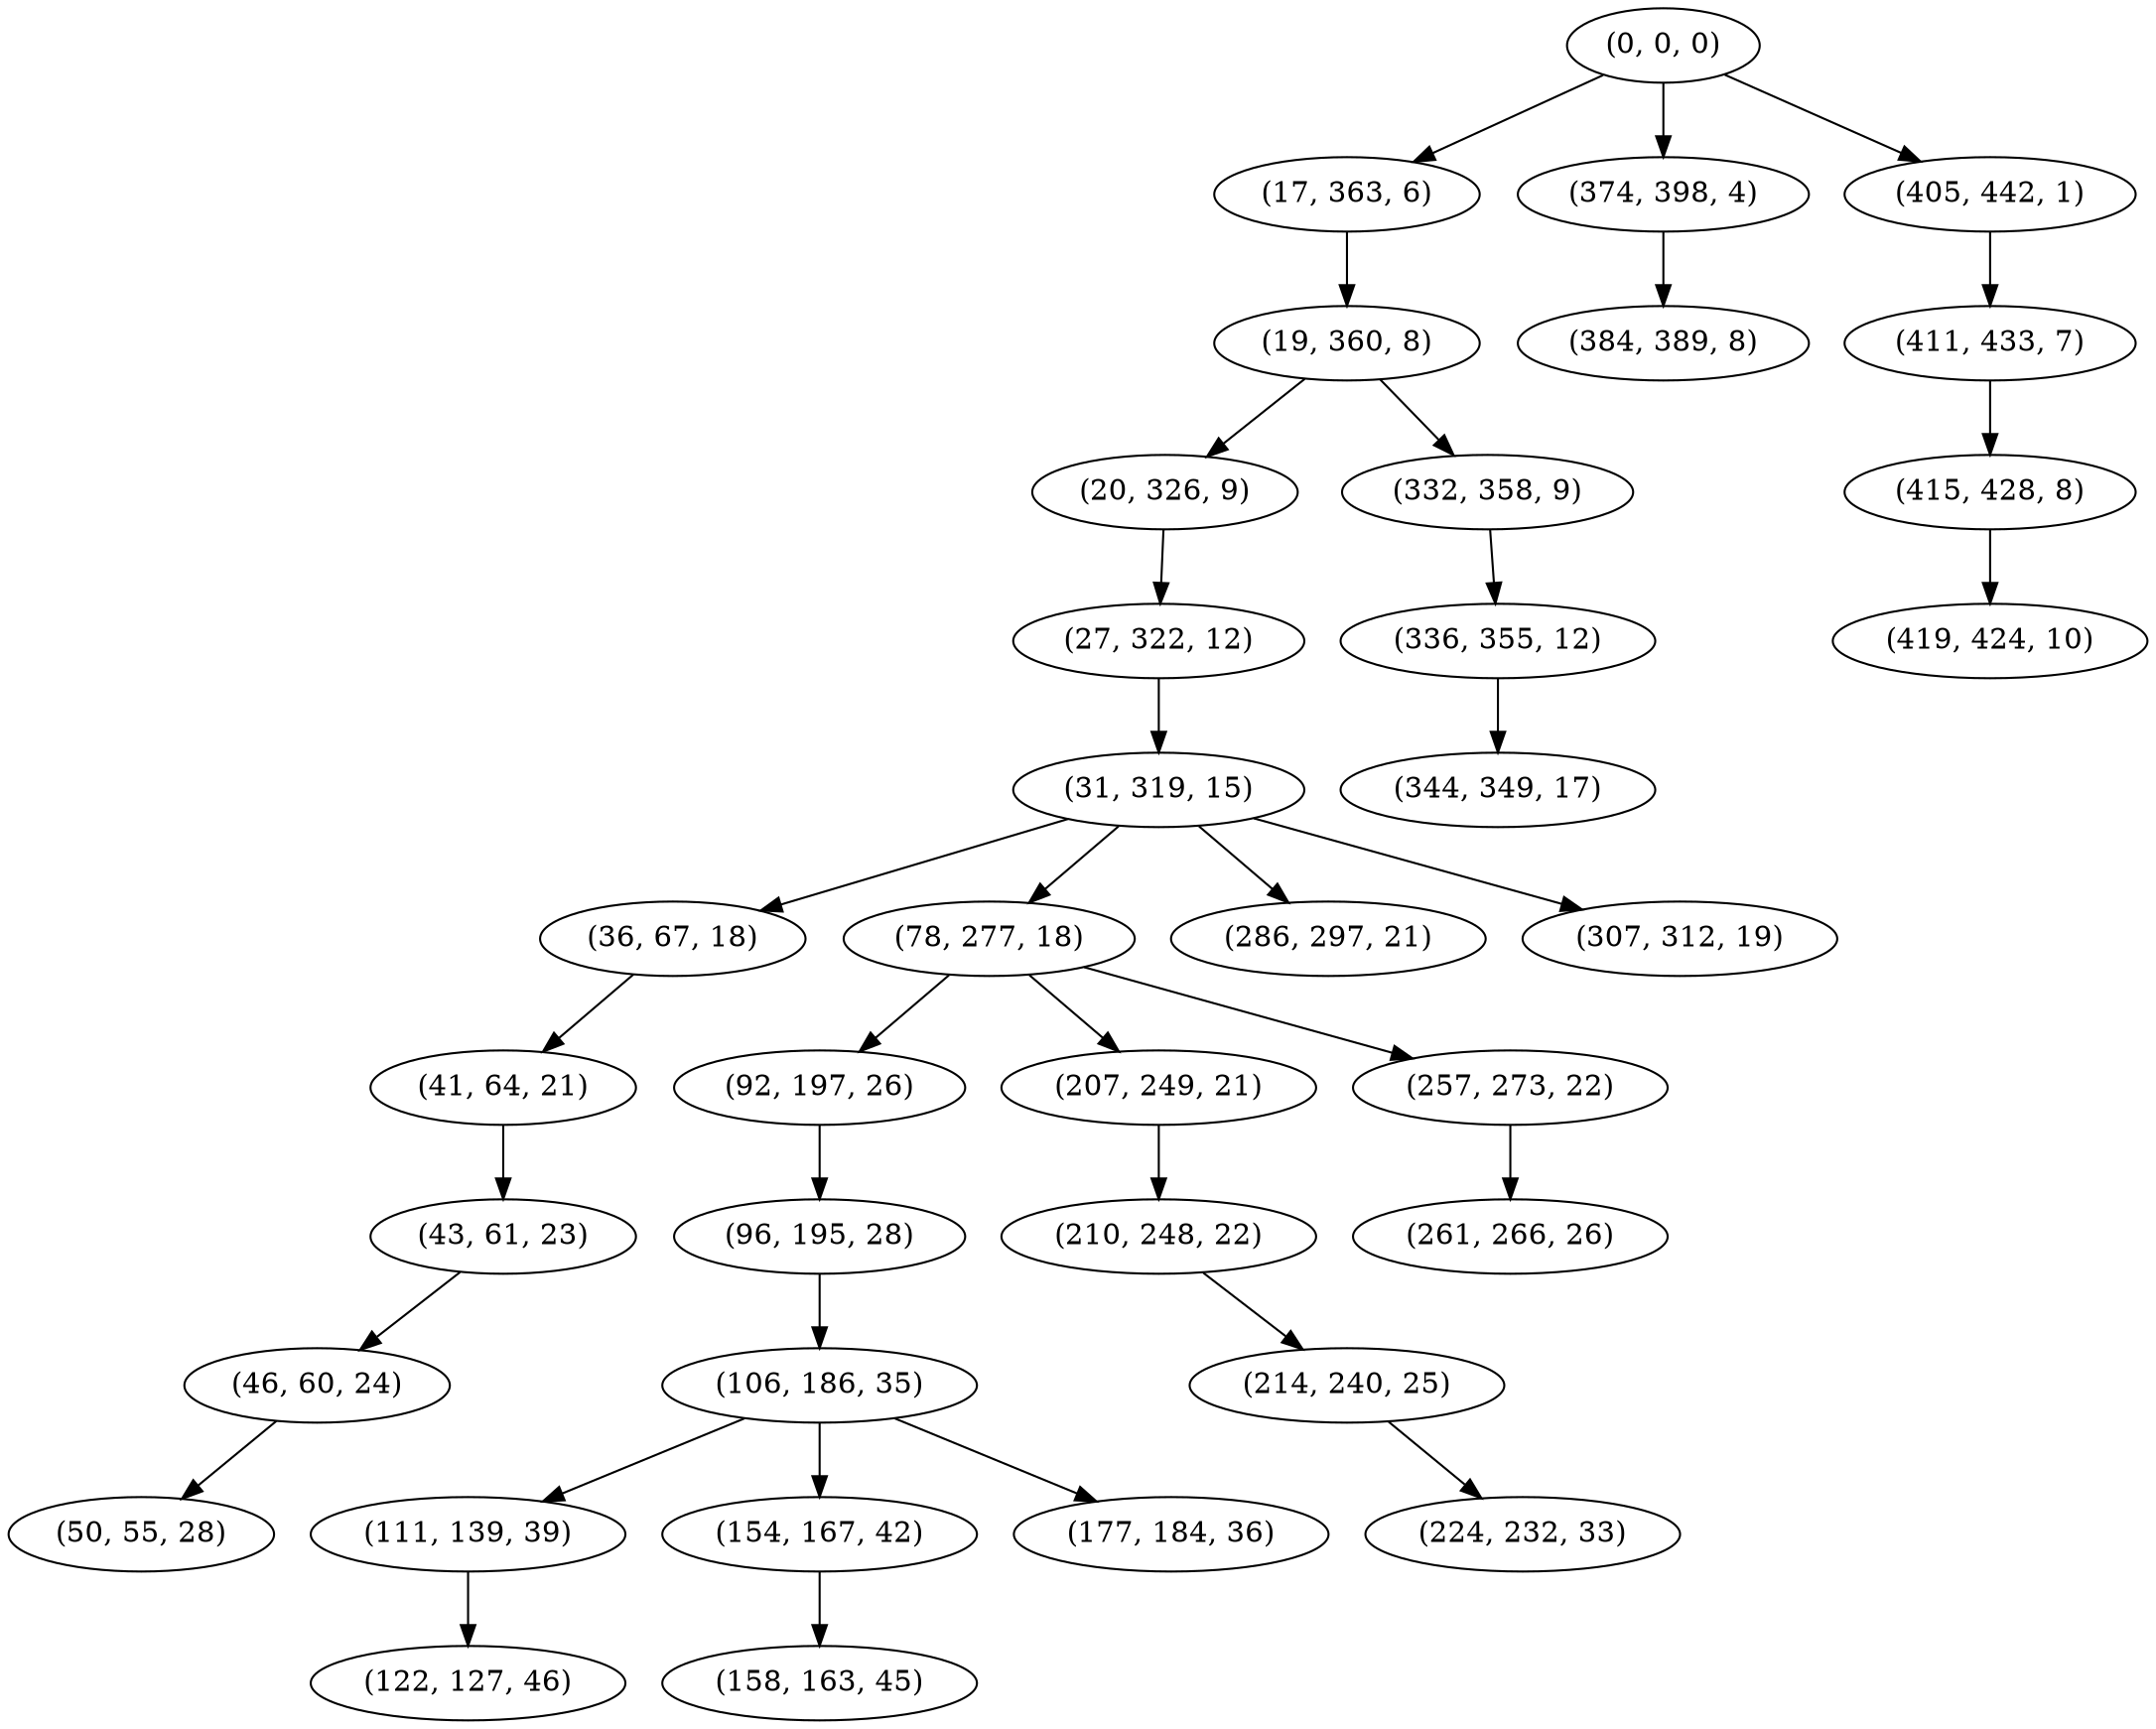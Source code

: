 digraph tree {
    "(0, 0, 0)";
    "(17, 363, 6)";
    "(19, 360, 8)";
    "(20, 326, 9)";
    "(27, 322, 12)";
    "(31, 319, 15)";
    "(36, 67, 18)";
    "(41, 64, 21)";
    "(43, 61, 23)";
    "(46, 60, 24)";
    "(50, 55, 28)";
    "(78, 277, 18)";
    "(92, 197, 26)";
    "(96, 195, 28)";
    "(106, 186, 35)";
    "(111, 139, 39)";
    "(122, 127, 46)";
    "(154, 167, 42)";
    "(158, 163, 45)";
    "(177, 184, 36)";
    "(207, 249, 21)";
    "(210, 248, 22)";
    "(214, 240, 25)";
    "(224, 232, 33)";
    "(257, 273, 22)";
    "(261, 266, 26)";
    "(286, 297, 21)";
    "(307, 312, 19)";
    "(332, 358, 9)";
    "(336, 355, 12)";
    "(344, 349, 17)";
    "(374, 398, 4)";
    "(384, 389, 8)";
    "(405, 442, 1)";
    "(411, 433, 7)";
    "(415, 428, 8)";
    "(419, 424, 10)";
    "(0, 0, 0)" -> "(17, 363, 6)";
    "(0, 0, 0)" -> "(374, 398, 4)";
    "(0, 0, 0)" -> "(405, 442, 1)";
    "(17, 363, 6)" -> "(19, 360, 8)";
    "(19, 360, 8)" -> "(20, 326, 9)";
    "(19, 360, 8)" -> "(332, 358, 9)";
    "(20, 326, 9)" -> "(27, 322, 12)";
    "(27, 322, 12)" -> "(31, 319, 15)";
    "(31, 319, 15)" -> "(36, 67, 18)";
    "(31, 319, 15)" -> "(78, 277, 18)";
    "(31, 319, 15)" -> "(286, 297, 21)";
    "(31, 319, 15)" -> "(307, 312, 19)";
    "(36, 67, 18)" -> "(41, 64, 21)";
    "(41, 64, 21)" -> "(43, 61, 23)";
    "(43, 61, 23)" -> "(46, 60, 24)";
    "(46, 60, 24)" -> "(50, 55, 28)";
    "(78, 277, 18)" -> "(92, 197, 26)";
    "(78, 277, 18)" -> "(207, 249, 21)";
    "(78, 277, 18)" -> "(257, 273, 22)";
    "(92, 197, 26)" -> "(96, 195, 28)";
    "(96, 195, 28)" -> "(106, 186, 35)";
    "(106, 186, 35)" -> "(111, 139, 39)";
    "(106, 186, 35)" -> "(154, 167, 42)";
    "(106, 186, 35)" -> "(177, 184, 36)";
    "(111, 139, 39)" -> "(122, 127, 46)";
    "(154, 167, 42)" -> "(158, 163, 45)";
    "(207, 249, 21)" -> "(210, 248, 22)";
    "(210, 248, 22)" -> "(214, 240, 25)";
    "(214, 240, 25)" -> "(224, 232, 33)";
    "(257, 273, 22)" -> "(261, 266, 26)";
    "(332, 358, 9)" -> "(336, 355, 12)";
    "(336, 355, 12)" -> "(344, 349, 17)";
    "(374, 398, 4)" -> "(384, 389, 8)";
    "(405, 442, 1)" -> "(411, 433, 7)";
    "(411, 433, 7)" -> "(415, 428, 8)";
    "(415, 428, 8)" -> "(419, 424, 10)";
}
